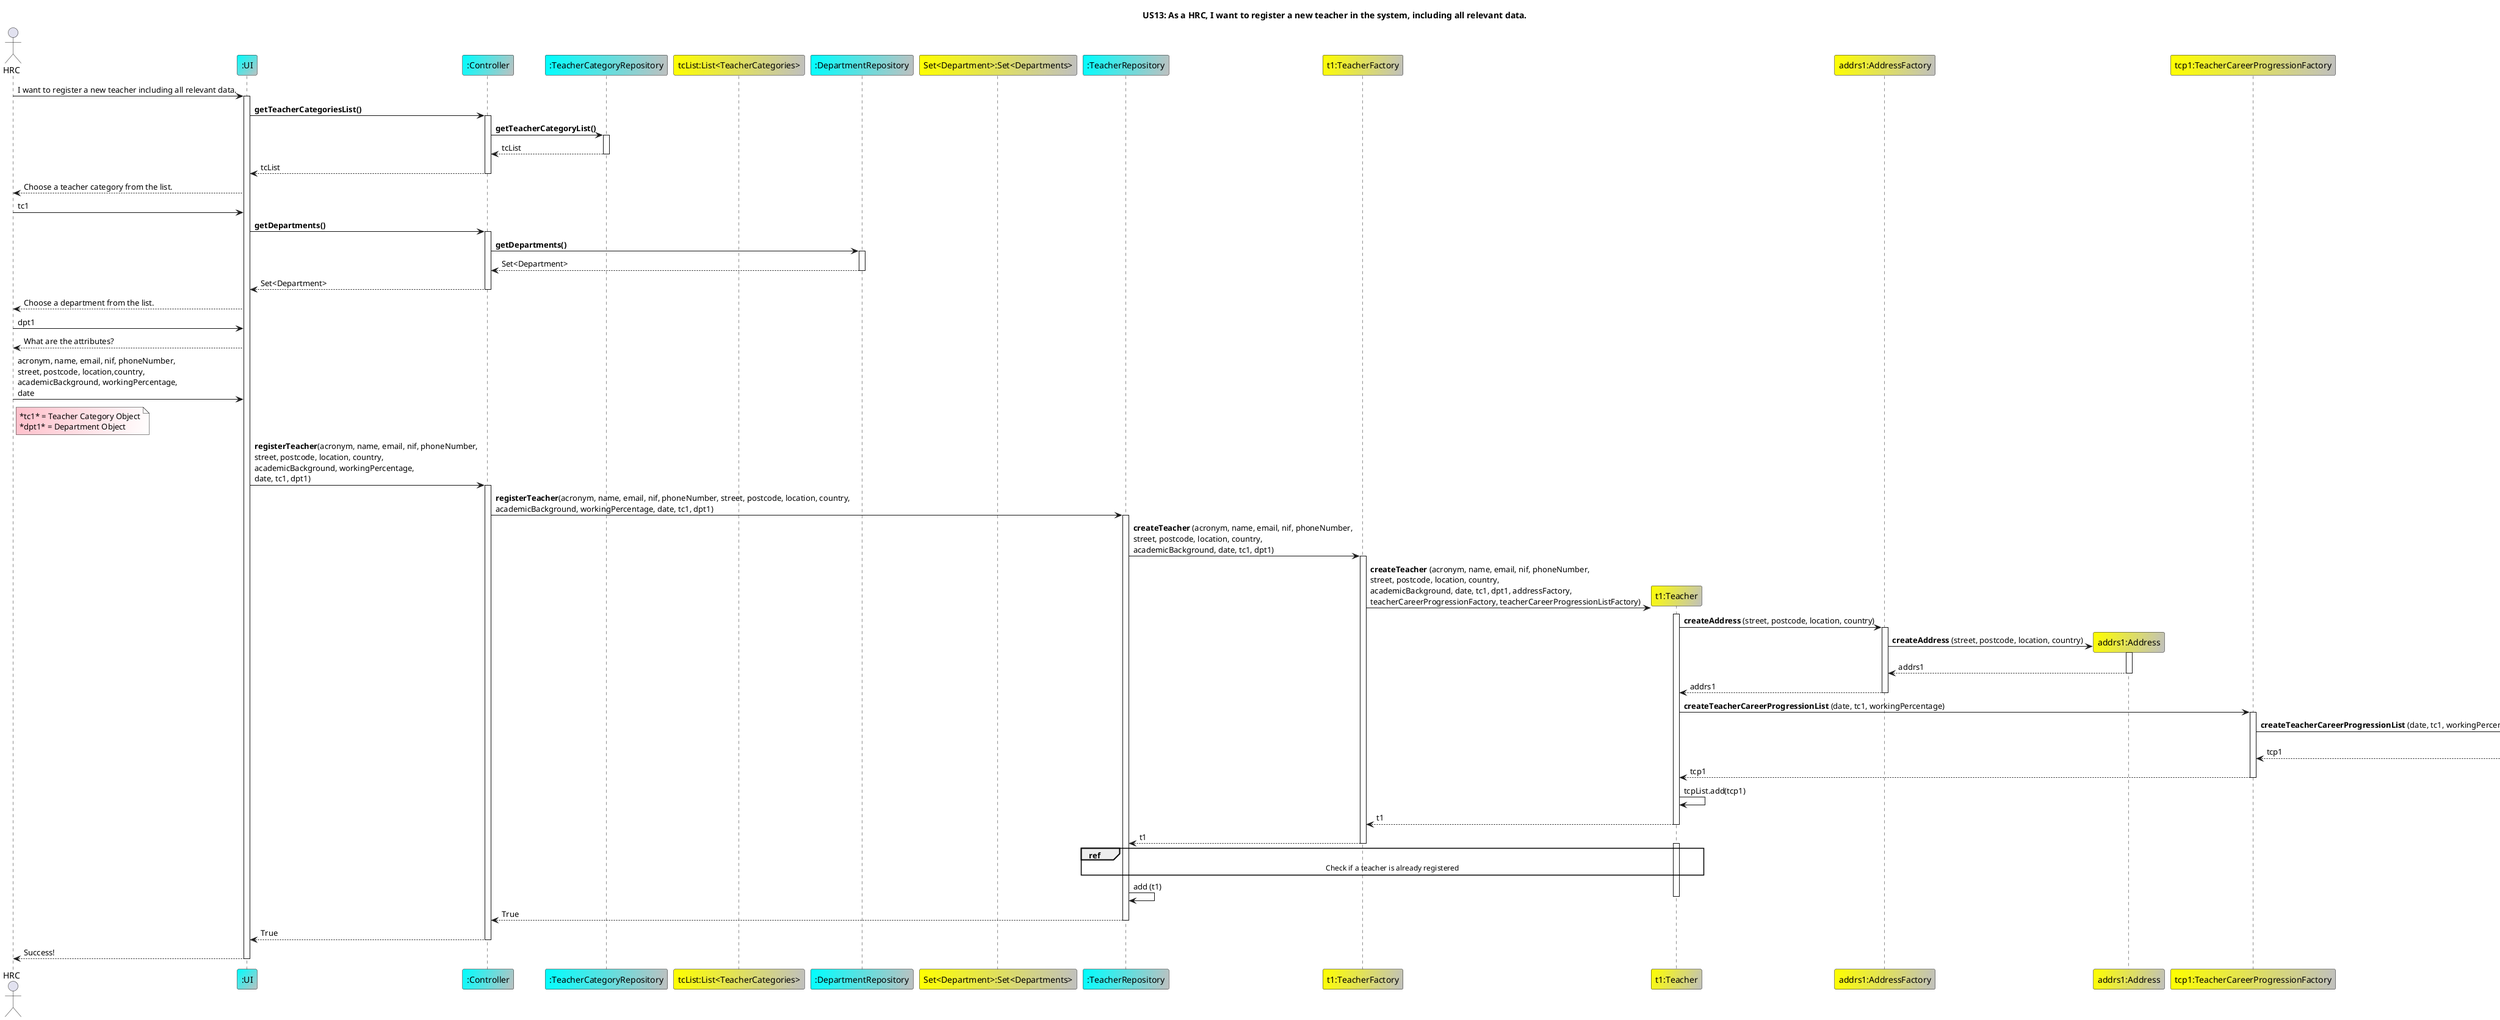@startuml

title US13: As a HRC, I want to register a new teacher in the system, including all relevant data.

actor HRC
participant ":UI" as UI #Cyan/Silver
participant ":Controller" as Controller #Cyan/Silver
participant ":TeacherCategoryRepository" as TeacherCategoryRepository #Cyan/Silver
participant "tcList:List<TeacherCategories>" as tcList #Yellow/Silver
participant ":DepartmentRepository" as DepartmentRepository #Cyan/Silver
participant "Set<Department>:Set<Departments>" as dptList #Yellow/Silver
participant ":TeacherRepository" as TeacherRepository #Cyan/Silver
participant "t1:TeacherFactory" as TeacherFactory #Yellow/Silver
participant "t1:Teacher" as Teacher #Yellow/Silver
participant "addrs1:AddressFactory" as AddressFactory #Yellow/Silver
participant "addrs1:Address" as Address #Yellow/Silver
participant "tcp1:TeacherCareerProgressionFactory" as TeacherCareerProgressionFactory #Yellow/Silver
participant "tcp1:TeacherCareerProgression" as TeacherCareerProgression #Yellow/Silver


HRC -> UI: I want to register a new teacher including all relevant data.
activate UI

UI -> Controller: **getTeacherCategoriesList()**
activate Controller

Controller -> TeacherCategoryRepository: **getTeacherCategoryList()**
activate TeacherCategoryRepository

TeacherCategoryRepository --> Controller: tcList
deactivate TeacherCategoryRepository

Controller --> UI: tcList
deactivate Controller

UI --> HRC: Choose a teacher category from the list.

HRC -> UI: tc1

UI -> Controller: **getDepartments()**
activate Controller

Controller -> DepartmentRepository: **getDepartments()**
activate DepartmentRepository

DepartmentRepository --> Controller: Set<Department>
deactivate DepartmentRepository

Controller --> UI: Set<Department>
deactivate Controller

UI --> HRC: Choose a department from the list.

HRC -> UI: dpt1

UI --> HRC: What are the attributes?

HRC -> UI: acronym, name, email, nif, phoneNumber,\nstreet, postcode, location,country,\nacademicBackground, workingPercentage,\ndate

Note Right HRC #Pink/White
    *tc1* = Teacher Category Object
    *dpt1* = Department Object
End Note

UI -> Controller: **registerTeacher**(acronym, name, email, nif, phoneNumber,\nstreet, postcode, location, country,\nacademicBackground, workingPercentage,\ndate, tc1, dpt1)
activate Controller

Controller -> TeacherRepository: **registerTeacher**(acronym, name, email, nif, phoneNumber, street, postcode, location, country,\nacademicBackground, workingPercentage, date, tc1, dpt1)
activate TeacherRepository

TeacherRepository -> TeacherFactory: **createTeacher** (acronym, name, email, nif, phoneNumber,\nstreet, postcode, location, country,\nacademicBackground, date, tc1, dpt1)
activate TeacherFactory

TeacherFactory -> Teacher **: **createTeacher** (acronym, name, email, nif, phoneNumber,\nstreet, postcode, location, country,\nacademicBackground, date, tc1, dpt1, addressFactory,\nteacherCareerProgressionFactory, teacherCareerProgressionListFactory)
activate Teacher

Teacher -> AddressFactory: **createAddress** (street, postcode, location, country)
activate AddressFactory

AddressFactory -> Address **: **createAddress** (street, postcode, location, country)
activate Address

Address --> AddressFactory: addrs1
deactivate Address

AddressFactory --> Teacher: addrs1
deactivate AddressFactory

Teacher -> TeacherCareerProgressionFactory: **createTeacherCareerProgressionList** (date, tc1, workingPercentage)
activate TeacherCareerProgressionFactory

TeacherCareerProgressionFactory -> TeacherCareerProgression **: **createTeacherCareerProgressionList** (date, tc1, workingPercentage)
activate TeacherCareerProgression

TeacherCareerProgression --> TeacherCareerProgressionFactory: tcp1
deactivate TeacherCareerProgression

TeacherCareerProgressionFactory --> Teacher: tcp1
deactivate TeacherCareerProgressionFactory

Teacher -> Teacher: tcpList.add(tcp1)

Teacher --> TeacherFactory: t1
deactivate Teacher

TeacherFactory --> TeacherRepository: t1

deactivate TeacherFactory

activate Teacher
ref over TeacherRepository, Teacher
    Check if a teacher is already registered
end ref

TeacherRepository -> TeacherRepository: add (t1)
deactivate Teacher

TeacherRepository --> Controller: True
deactivate TeacherRepository

Controller --> UI: True
deactivate Controller

UI --> HRC: Success!
deactivate UI

@enduml
